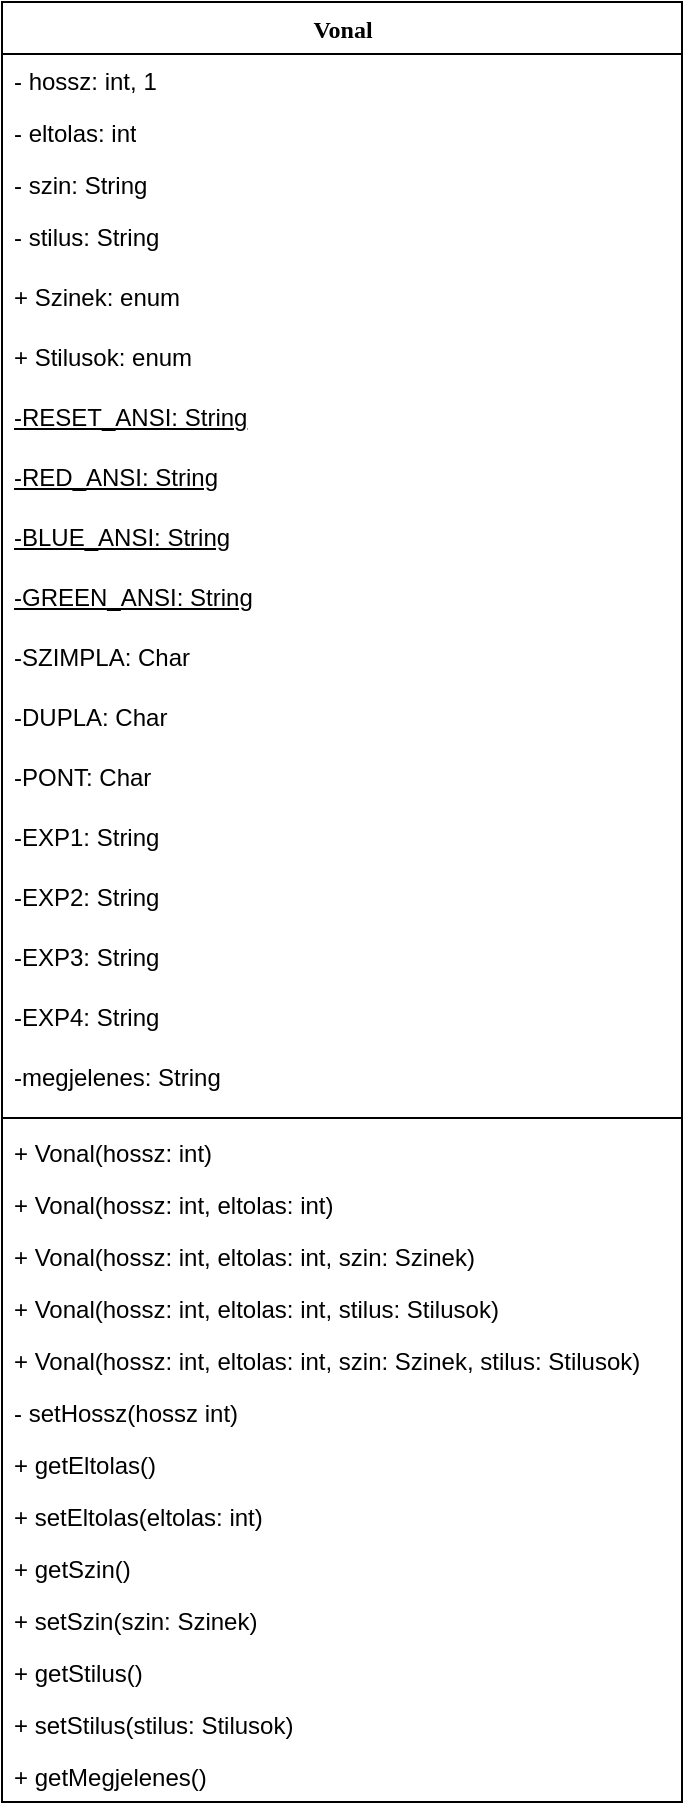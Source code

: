 <mxfile version="24.7.6">
  <diagram name="Page-1" id="6133507b-19e7-1e82-6fc7-422aa6c4b21f">
    <mxGraphModel dx="2049" dy="1120" grid="1" gridSize="10" guides="1" tooltips="1" connect="1" arrows="1" fold="1" page="1" pageScale="1" pageWidth="1100" pageHeight="850" background="none" math="0" shadow="0">
      <root>
        <mxCell id="0" />
        <mxCell id="1" parent="0" />
        <mxCell id="78961159f06e98e8-17" value="Vonal" style="swimlane;html=1;fontStyle=1;align=center;verticalAlign=top;childLayout=stackLayout;horizontal=1;startSize=26;horizontalStack=0;resizeParent=1;resizeLast=0;collapsible=1;marginBottom=0;swimlaneFillColor=#ffffff;rounded=0;shadow=0;comic=0;labelBackgroundColor=none;strokeWidth=1;fillColor=none;fontFamily=Verdana;fontSize=12" parent="1" vertex="1">
          <mxGeometry x="360" y="30" width="340" height="900" as="geometry" />
        </mxCell>
        <mxCell id="78961159f06e98e8-23" value="- hossz: int, 1" style="text;html=1;strokeColor=none;fillColor=none;align=left;verticalAlign=top;spacingLeft=4;spacingRight=4;whiteSpace=wrap;overflow=hidden;rotatable=0;points=[[0,0.5],[1,0.5]];portConstraint=eastwest;" parent="78961159f06e98e8-17" vertex="1">
          <mxGeometry y="26" width="340" height="26" as="geometry" />
        </mxCell>
        <mxCell id="sHNjQ8MKhG9J01O1Fe-W-1" value="- eltolas: int" style="text;html=1;strokeColor=none;fillColor=none;align=left;verticalAlign=top;spacingLeft=4;spacingRight=4;whiteSpace=wrap;overflow=hidden;rotatable=0;points=[[0,0.5],[1,0.5]];portConstraint=eastwest;" vertex="1" parent="78961159f06e98e8-17">
          <mxGeometry y="52" width="340" height="26" as="geometry" />
        </mxCell>
        <mxCell id="sHNjQ8MKhG9J01O1Fe-W-2" value="- szin: String" style="text;html=1;strokeColor=none;fillColor=none;align=left;verticalAlign=top;spacingLeft=4;spacingRight=4;whiteSpace=wrap;overflow=hidden;rotatable=0;points=[[0,0.5],[1,0.5]];portConstraint=eastwest;" vertex="1" parent="78961159f06e98e8-17">
          <mxGeometry y="78" width="340" height="26" as="geometry" />
        </mxCell>
        <mxCell id="sHNjQ8MKhG9J01O1Fe-W-3" value="- stilus: String" style="text;html=1;strokeColor=none;fillColor=none;align=left;verticalAlign=top;spacingLeft=4;spacingRight=4;whiteSpace=wrap;overflow=hidden;rotatable=0;points=[[0,0.5],[1,0.5]];portConstraint=eastwest;" vertex="1" parent="78961159f06e98e8-17">
          <mxGeometry y="104" width="340" height="30" as="geometry" />
        </mxCell>
        <mxCell id="sHNjQ8MKhG9J01O1Fe-W-4" value="+ Szinek: enum" style="text;html=1;strokeColor=none;fillColor=none;align=left;verticalAlign=top;spacingLeft=4;spacingRight=4;whiteSpace=wrap;overflow=hidden;rotatable=0;points=[[0,0.5],[1,0.5]];portConstraint=eastwest;" vertex="1" parent="78961159f06e98e8-17">
          <mxGeometry y="134" width="340" height="30" as="geometry" />
        </mxCell>
        <mxCell id="sHNjQ8MKhG9J01O1Fe-W-5" value="+ Stilusok: enum" style="text;html=1;strokeColor=none;fillColor=none;align=left;verticalAlign=top;spacingLeft=4;spacingRight=4;whiteSpace=wrap;overflow=hidden;rotatable=0;points=[[0,0.5],[1,0.5]];portConstraint=eastwest;" vertex="1" parent="78961159f06e98e8-17">
          <mxGeometry y="164" width="340" height="30" as="geometry" />
        </mxCell>
        <mxCell id="sHNjQ8MKhG9J01O1Fe-W-9" value="&lt;u&gt;-RESET_ANSI: String&lt;/u&gt;" style="text;html=1;strokeColor=none;fillColor=none;align=left;verticalAlign=top;spacingLeft=4;spacingRight=4;whiteSpace=wrap;overflow=hidden;rotatable=0;points=[[0,0.5],[1,0.5]];portConstraint=eastwest;" vertex="1" parent="78961159f06e98e8-17">
          <mxGeometry y="194" width="340" height="30" as="geometry" />
        </mxCell>
        <mxCell id="sHNjQ8MKhG9J01O1Fe-W-10" value="&lt;u&gt;-RED_ANSI: String&lt;/u&gt;" style="text;html=1;strokeColor=none;fillColor=none;align=left;verticalAlign=top;spacingLeft=4;spacingRight=4;whiteSpace=wrap;overflow=hidden;rotatable=0;points=[[0,0.5],[1,0.5]];portConstraint=eastwest;" vertex="1" parent="78961159f06e98e8-17">
          <mxGeometry y="224" width="340" height="30" as="geometry" />
        </mxCell>
        <mxCell id="sHNjQ8MKhG9J01O1Fe-W-11" value="&lt;u&gt;-BLUE_ANSI: String&lt;/u&gt;" style="text;html=1;strokeColor=none;fillColor=none;align=left;verticalAlign=top;spacingLeft=4;spacingRight=4;whiteSpace=wrap;overflow=hidden;rotatable=0;points=[[0,0.5],[1,0.5]];portConstraint=eastwest;" vertex="1" parent="78961159f06e98e8-17">
          <mxGeometry y="254" width="340" height="30" as="geometry" />
        </mxCell>
        <mxCell id="sHNjQ8MKhG9J01O1Fe-W-12" value="&lt;u&gt;-GREEN_ANSI: String&lt;/u&gt;" style="text;html=1;strokeColor=none;fillColor=none;align=left;verticalAlign=top;spacingLeft=4;spacingRight=4;whiteSpace=wrap;overflow=hidden;rotatable=0;points=[[0,0.5],[1,0.5]];portConstraint=eastwest;" vertex="1" parent="78961159f06e98e8-17">
          <mxGeometry y="284" width="340" height="30" as="geometry" />
        </mxCell>
        <mxCell id="sHNjQ8MKhG9J01O1Fe-W-13" value="-SZIMPLA: Char" style="text;html=1;strokeColor=none;fillColor=none;align=left;verticalAlign=top;spacingLeft=4;spacingRight=4;whiteSpace=wrap;overflow=hidden;rotatable=0;points=[[0,0.5],[1,0.5]];portConstraint=eastwest;" vertex="1" parent="78961159f06e98e8-17">
          <mxGeometry y="314" width="340" height="30" as="geometry" />
        </mxCell>
        <mxCell id="sHNjQ8MKhG9J01O1Fe-W-15" value="-DUPLA: Char" style="text;html=1;strokeColor=none;fillColor=none;align=left;verticalAlign=top;spacingLeft=4;spacingRight=4;whiteSpace=wrap;overflow=hidden;rotatable=0;points=[[0,0.5],[1,0.5]];portConstraint=eastwest;" vertex="1" parent="78961159f06e98e8-17">
          <mxGeometry y="344" width="340" height="30" as="geometry" />
        </mxCell>
        <mxCell id="sHNjQ8MKhG9J01O1Fe-W-14" value="-PONT: Char" style="text;html=1;strokeColor=none;fillColor=none;align=left;verticalAlign=top;spacingLeft=4;spacingRight=4;whiteSpace=wrap;overflow=hidden;rotatable=0;points=[[0,0.5],[1,0.5]];portConstraint=eastwest;" vertex="1" parent="78961159f06e98e8-17">
          <mxGeometry y="374" width="340" height="30" as="geometry" />
        </mxCell>
        <mxCell id="sHNjQ8MKhG9J01O1Fe-W-16" value="-EXP1: String" style="text;html=1;strokeColor=none;fillColor=none;align=left;verticalAlign=top;spacingLeft=4;spacingRight=4;whiteSpace=wrap;overflow=hidden;rotatable=0;points=[[0,0.5],[1,0.5]];portConstraint=eastwest;" vertex="1" parent="78961159f06e98e8-17">
          <mxGeometry y="404" width="340" height="30" as="geometry" />
        </mxCell>
        <mxCell id="sHNjQ8MKhG9J01O1Fe-W-19" value="-EXP2: String" style="text;html=1;strokeColor=none;fillColor=none;align=left;verticalAlign=top;spacingLeft=4;spacingRight=4;whiteSpace=wrap;overflow=hidden;rotatable=0;points=[[0,0.5],[1,0.5]];portConstraint=eastwest;" vertex="1" parent="78961159f06e98e8-17">
          <mxGeometry y="434" width="340" height="30" as="geometry" />
        </mxCell>
        <mxCell id="sHNjQ8MKhG9J01O1Fe-W-17" value="-EXP3: String" style="text;html=1;strokeColor=none;fillColor=none;align=left;verticalAlign=top;spacingLeft=4;spacingRight=4;whiteSpace=wrap;overflow=hidden;rotatable=0;points=[[0,0.5],[1,0.5]];portConstraint=eastwest;" vertex="1" parent="78961159f06e98e8-17">
          <mxGeometry y="464" width="340" height="30" as="geometry" />
        </mxCell>
        <mxCell id="sHNjQ8MKhG9J01O1Fe-W-20" value="-EXP4: String" style="text;html=1;strokeColor=none;fillColor=none;align=left;verticalAlign=top;spacingLeft=4;spacingRight=4;whiteSpace=wrap;overflow=hidden;rotatable=0;points=[[0,0.5],[1,0.5]];portConstraint=eastwest;" vertex="1" parent="78961159f06e98e8-17">
          <mxGeometry y="494" width="340" height="30" as="geometry" />
        </mxCell>
        <mxCell id="sHNjQ8MKhG9J01O1Fe-W-18" value="-megjelenes: String" style="text;html=1;strokeColor=none;fillColor=none;align=left;verticalAlign=top;spacingLeft=4;spacingRight=4;whiteSpace=wrap;overflow=hidden;rotatable=0;points=[[0,0.5],[1,0.5]];portConstraint=eastwest;" vertex="1" parent="78961159f06e98e8-17">
          <mxGeometry y="524" width="340" height="30" as="geometry" />
        </mxCell>
        <mxCell id="78961159f06e98e8-19" value="" style="line;html=1;strokeWidth=1;fillColor=none;align=left;verticalAlign=middle;spacingTop=-1;spacingLeft=3;spacingRight=3;rotatable=0;labelPosition=right;points=[];portConstraint=eastwest;" parent="78961159f06e98e8-17" vertex="1">
          <mxGeometry y="554" width="340" height="8" as="geometry" />
        </mxCell>
        <mxCell id="78961159f06e98e8-27" value="+ Vonal(hossz: int)" style="text;html=1;strokeColor=none;fillColor=none;align=left;verticalAlign=top;spacingLeft=4;spacingRight=4;whiteSpace=wrap;overflow=hidden;rotatable=0;points=[[0,0.5],[1,0.5]];portConstraint=eastwest;" parent="78961159f06e98e8-17" vertex="1">
          <mxGeometry y="562" width="340" height="26" as="geometry" />
        </mxCell>
        <mxCell id="sHNjQ8MKhG9J01O1Fe-W-21" value="+ Vonal(hossz: int, eltolas: int)" style="text;html=1;strokeColor=none;fillColor=none;align=left;verticalAlign=top;spacingLeft=4;spacingRight=4;whiteSpace=wrap;overflow=hidden;rotatable=0;points=[[0,0.5],[1,0.5]];portConstraint=eastwest;" vertex="1" parent="78961159f06e98e8-17">
          <mxGeometry y="588" width="340" height="26" as="geometry" />
        </mxCell>
        <mxCell id="sHNjQ8MKhG9J01O1Fe-W-25" value="+ Vonal(hossz: int, eltolas: int, szin: Szinek)" style="text;html=1;strokeColor=none;fillColor=none;align=left;verticalAlign=top;spacingLeft=4;spacingRight=4;whiteSpace=wrap;overflow=hidden;rotatable=0;points=[[0,0.5],[1,0.5]];portConstraint=eastwest;" vertex="1" parent="78961159f06e98e8-17">
          <mxGeometry y="614" width="340" height="26" as="geometry" />
        </mxCell>
        <mxCell id="sHNjQ8MKhG9J01O1Fe-W-26" value="+ Vonal(hossz: int, eltolas: int, stilus: Stilusok)" style="text;html=1;strokeColor=none;fillColor=none;align=left;verticalAlign=top;spacingLeft=4;spacingRight=4;whiteSpace=wrap;overflow=hidden;rotatable=0;points=[[0,0.5],[1,0.5]];portConstraint=eastwest;" vertex="1" parent="78961159f06e98e8-17">
          <mxGeometry y="640" width="340" height="26" as="geometry" />
        </mxCell>
        <mxCell id="sHNjQ8MKhG9J01O1Fe-W-27" value="+ Vonal(hossz: int, eltolas: int, szin: Szinek, stilus: Stilusok)" style="text;html=1;strokeColor=none;fillColor=none;align=left;verticalAlign=top;spacingLeft=4;spacingRight=4;whiteSpace=wrap;overflow=hidden;rotatable=0;points=[[0,0.5],[1,0.5]];portConstraint=eastwest;" vertex="1" parent="78961159f06e98e8-17">
          <mxGeometry y="666" width="340" height="26" as="geometry" />
        </mxCell>
        <mxCell id="sHNjQ8MKhG9J01O1Fe-W-28" value="- setHossz(hossz int)" style="text;html=1;strokeColor=none;fillColor=none;align=left;verticalAlign=top;spacingLeft=4;spacingRight=4;whiteSpace=wrap;overflow=hidden;rotatable=0;points=[[0,0.5],[1,0.5]];portConstraint=eastwest;" vertex="1" parent="78961159f06e98e8-17">
          <mxGeometry y="692" width="340" height="26" as="geometry" />
        </mxCell>
        <mxCell id="sHNjQ8MKhG9J01O1Fe-W-29" value="+ getEltolas()" style="text;html=1;strokeColor=none;fillColor=none;align=left;verticalAlign=top;spacingLeft=4;spacingRight=4;whiteSpace=wrap;overflow=hidden;rotatable=0;points=[[0,0.5],[1,0.5]];portConstraint=eastwest;" vertex="1" parent="78961159f06e98e8-17">
          <mxGeometry y="718" width="340" height="26" as="geometry" />
        </mxCell>
        <mxCell id="sHNjQ8MKhG9J01O1Fe-W-30" value="+ setEltolas(eltolas: int)" style="text;html=1;strokeColor=none;fillColor=none;align=left;verticalAlign=top;spacingLeft=4;spacingRight=4;whiteSpace=wrap;overflow=hidden;rotatable=0;points=[[0,0.5],[1,0.5]];portConstraint=eastwest;" vertex="1" parent="78961159f06e98e8-17">
          <mxGeometry y="744" width="340" height="26" as="geometry" />
        </mxCell>
        <mxCell id="sHNjQ8MKhG9J01O1Fe-W-31" value="+ getSzin()" style="text;html=1;strokeColor=none;fillColor=none;align=left;verticalAlign=top;spacingLeft=4;spacingRight=4;whiteSpace=wrap;overflow=hidden;rotatable=0;points=[[0,0.5],[1,0.5]];portConstraint=eastwest;" vertex="1" parent="78961159f06e98e8-17">
          <mxGeometry y="770" width="340" height="26" as="geometry" />
        </mxCell>
        <mxCell id="sHNjQ8MKhG9J01O1Fe-W-32" value="+ setSzin(szin: Szinek)" style="text;html=1;strokeColor=none;fillColor=none;align=left;verticalAlign=top;spacingLeft=4;spacingRight=4;whiteSpace=wrap;overflow=hidden;rotatable=0;points=[[0,0.5],[1,0.5]];portConstraint=eastwest;" vertex="1" parent="78961159f06e98e8-17">
          <mxGeometry y="796" width="340" height="26" as="geometry" />
        </mxCell>
        <mxCell id="sHNjQ8MKhG9J01O1Fe-W-33" value="+ getStilus()" style="text;html=1;strokeColor=none;fillColor=none;align=left;verticalAlign=top;spacingLeft=4;spacingRight=4;whiteSpace=wrap;overflow=hidden;rotatable=0;points=[[0,0.5],[1,0.5]];portConstraint=eastwest;" vertex="1" parent="78961159f06e98e8-17">
          <mxGeometry y="822" width="340" height="26" as="geometry" />
        </mxCell>
        <mxCell id="sHNjQ8MKhG9J01O1Fe-W-34" value="+ setStilus(stilus: Stilusok)" style="text;html=1;strokeColor=none;fillColor=none;align=left;verticalAlign=top;spacingLeft=4;spacingRight=4;whiteSpace=wrap;overflow=hidden;rotatable=0;points=[[0,0.5],[1,0.5]];portConstraint=eastwest;" vertex="1" parent="78961159f06e98e8-17">
          <mxGeometry y="848" width="340" height="26" as="geometry" />
        </mxCell>
        <mxCell id="sHNjQ8MKhG9J01O1Fe-W-35" value="+ getMegjelenes()" style="text;html=1;strokeColor=none;fillColor=none;align=left;verticalAlign=top;spacingLeft=4;spacingRight=4;whiteSpace=wrap;overflow=hidden;rotatable=0;points=[[0,0.5],[1,0.5]];portConstraint=eastwest;" vertex="1" parent="78961159f06e98e8-17">
          <mxGeometry y="874" width="340" height="26" as="geometry" />
        </mxCell>
      </root>
    </mxGraphModel>
  </diagram>
</mxfile>
